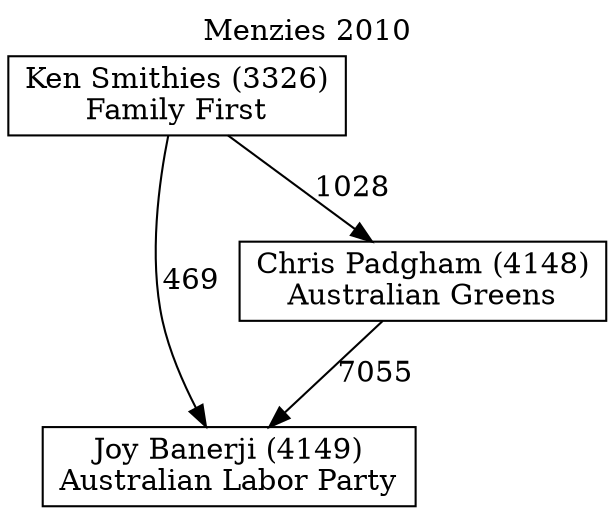 // House preference flow
digraph "Joy Banerji (4149)_Menzies_2010" {
	graph [label="Menzies 2010" labelloc=t mclimit=10]
	node [shape=box]
	"Joy Banerji (4149)" [label="Joy Banerji (4149)
Australian Labor Party"]
	"Chris Padgham (4148)" [label="Chris Padgham (4148)
Australian Greens"]
	"Ken Smithies (3326)" [label="Ken Smithies (3326)
Family First"]
	"Chris Padgham (4148)" -> "Joy Banerji (4149)" [label=7055]
	"Ken Smithies (3326)" -> "Chris Padgham (4148)" [label=1028]
	"Ken Smithies (3326)" -> "Joy Banerji (4149)" [label=469]
}
